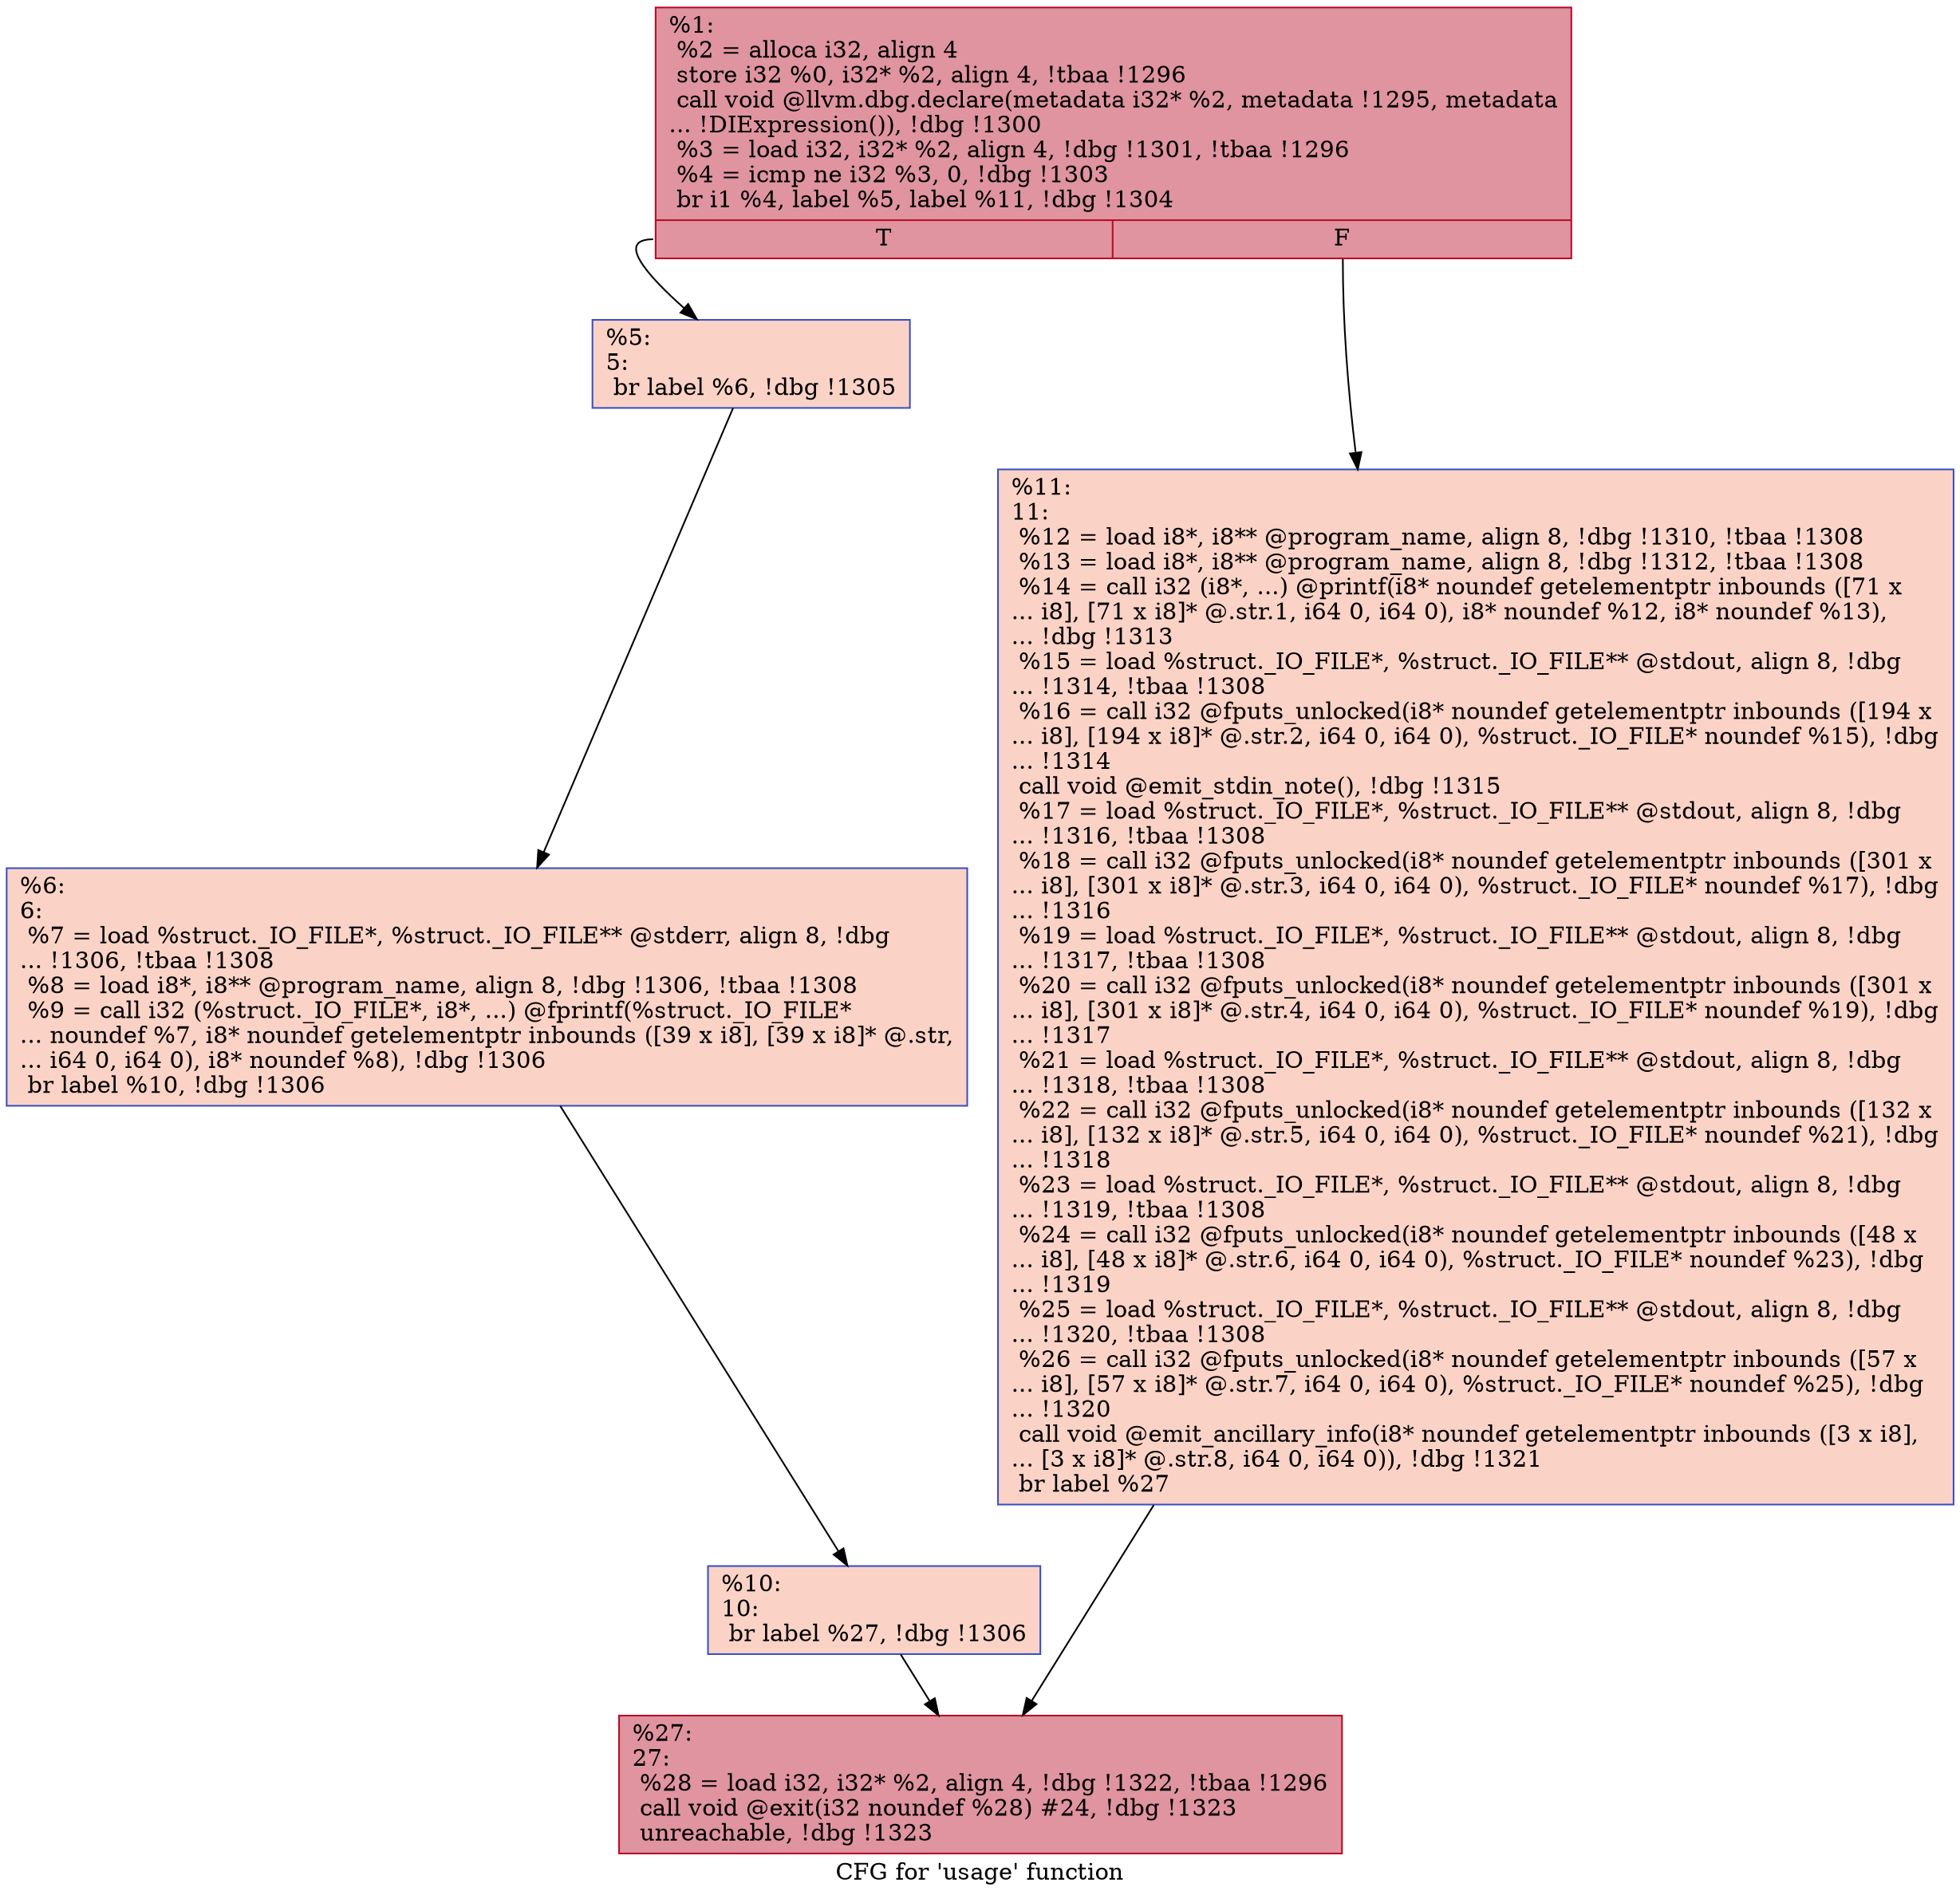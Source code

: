 digraph "CFG for 'usage' function" {
	label="CFG for 'usage' function";

	Node0x1dce900 [shape=record,color="#b70d28ff", style=filled, fillcolor="#b70d2870",label="{%1:\l  %2 = alloca i32, align 4\l  store i32 %0, i32* %2, align 4, !tbaa !1296\l  call void @llvm.dbg.declare(metadata i32* %2, metadata !1295, metadata\l... !DIExpression()), !dbg !1300\l  %3 = load i32, i32* %2, align 4, !dbg !1301, !tbaa !1296\l  %4 = icmp ne i32 %3, 0, !dbg !1303\l  br i1 %4, label %5, label %11, !dbg !1304\l|{<s0>T|<s1>F}}"];
	Node0x1dce900:s0 -> Node0x1e03550;
	Node0x1dce900:s1 -> Node0x1e26cf0;
	Node0x1e03550 [shape=record,color="#3d50c3ff", style=filled, fillcolor="#f59c7d70",label="{%5:\l5:                                                \l  br label %6, !dbg !1305\l}"];
	Node0x1e03550 -> Node0x1e26c50;
	Node0x1e26c50 [shape=record,color="#3d50c3ff", style=filled, fillcolor="#f59c7d70",label="{%6:\l6:                                                \l  %7 = load %struct._IO_FILE*, %struct._IO_FILE** @stderr, align 8, !dbg\l... !1306, !tbaa !1308\l  %8 = load i8*, i8** @program_name, align 8, !dbg !1306, !tbaa !1308\l  %9 = call i32 (%struct._IO_FILE*, i8*, ...) @fprintf(%struct._IO_FILE*\l... noundef %7, i8* noundef getelementptr inbounds ([39 x i8], [39 x i8]* @.str,\l... i64 0, i64 0), i8* noundef %8), !dbg !1306\l  br label %10, !dbg !1306\l}"];
	Node0x1e26c50 -> Node0x1e26ca0;
	Node0x1e26ca0 [shape=record,color="#3d50c3ff", style=filled, fillcolor="#f59c7d70",label="{%10:\l10:                                               \l  br label %27, !dbg !1306\l}"];
	Node0x1e26ca0 -> Node0x1e26d40;
	Node0x1e26cf0 [shape=record,color="#3d50c3ff", style=filled, fillcolor="#f59c7d70",label="{%11:\l11:                                               \l  %12 = load i8*, i8** @program_name, align 8, !dbg !1310, !tbaa !1308\l  %13 = load i8*, i8** @program_name, align 8, !dbg !1312, !tbaa !1308\l  %14 = call i32 (i8*, ...) @printf(i8* noundef getelementptr inbounds ([71 x\l... i8], [71 x i8]* @.str.1, i64 0, i64 0), i8* noundef %12, i8* noundef %13),\l... !dbg !1313\l  %15 = load %struct._IO_FILE*, %struct._IO_FILE** @stdout, align 8, !dbg\l... !1314, !tbaa !1308\l  %16 = call i32 @fputs_unlocked(i8* noundef getelementptr inbounds ([194 x\l... i8], [194 x i8]* @.str.2, i64 0, i64 0), %struct._IO_FILE* noundef %15), !dbg\l... !1314\l  call void @emit_stdin_note(), !dbg !1315\l  %17 = load %struct._IO_FILE*, %struct._IO_FILE** @stdout, align 8, !dbg\l... !1316, !tbaa !1308\l  %18 = call i32 @fputs_unlocked(i8* noundef getelementptr inbounds ([301 x\l... i8], [301 x i8]* @.str.3, i64 0, i64 0), %struct._IO_FILE* noundef %17), !dbg\l... !1316\l  %19 = load %struct._IO_FILE*, %struct._IO_FILE** @stdout, align 8, !dbg\l... !1317, !tbaa !1308\l  %20 = call i32 @fputs_unlocked(i8* noundef getelementptr inbounds ([301 x\l... i8], [301 x i8]* @.str.4, i64 0, i64 0), %struct._IO_FILE* noundef %19), !dbg\l... !1317\l  %21 = load %struct._IO_FILE*, %struct._IO_FILE** @stdout, align 8, !dbg\l... !1318, !tbaa !1308\l  %22 = call i32 @fputs_unlocked(i8* noundef getelementptr inbounds ([132 x\l... i8], [132 x i8]* @.str.5, i64 0, i64 0), %struct._IO_FILE* noundef %21), !dbg\l... !1318\l  %23 = load %struct._IO_FILE*, %struct._IO_FILE** @stdout, align 8, !dbg\l... !1319, !tbaa !1308\l  %24 = call i32 @fputs_unlocked(i8* noundef getelementptr inbounds ([48 x\l... i8], [48 x i8]* @.str.6, i64 0, i64 0), %struct._IO_FILE* noundef %23), !dbg\l... !1319\l  %25 = load %struct._IO_FILE*, %struct._IO_FILE** @stdout, align 8, !dbg\l... !1320, !tbaa !1308\l  %26 = call i32 @fputs_unlocked(i8* noundef getelementptr inbounds ([57 x\l... i8], [57 x i8]* @.str.7, i64 0, i64 0), %struct._IO_FILE* noundef %25), !dbg\l... !1320\l  call void @emit_ancillary_info(i8* noundef getelementptr inbounds ([3 x i8],\l... [3 x i8]* @.str.8, i64 0, i64 0)), !dbg !1321\l  br label %27\l}"];
	Node0x1e26cf0 -> Node0x1e26d40;
	Node0x1e26d40 [shape=record,color="#b70d28ff", style=filled, fillcolor="#b70d2870",label="{%27:\l27:                                               \l  %28 = load i32, i32* %2, align 4, !dbg !1322, !tbaa !1296\l  call void @exit(i32 noundef %28) #24, !dbg !1323\l  unreachable, !dbg !1323\l}"];
}
